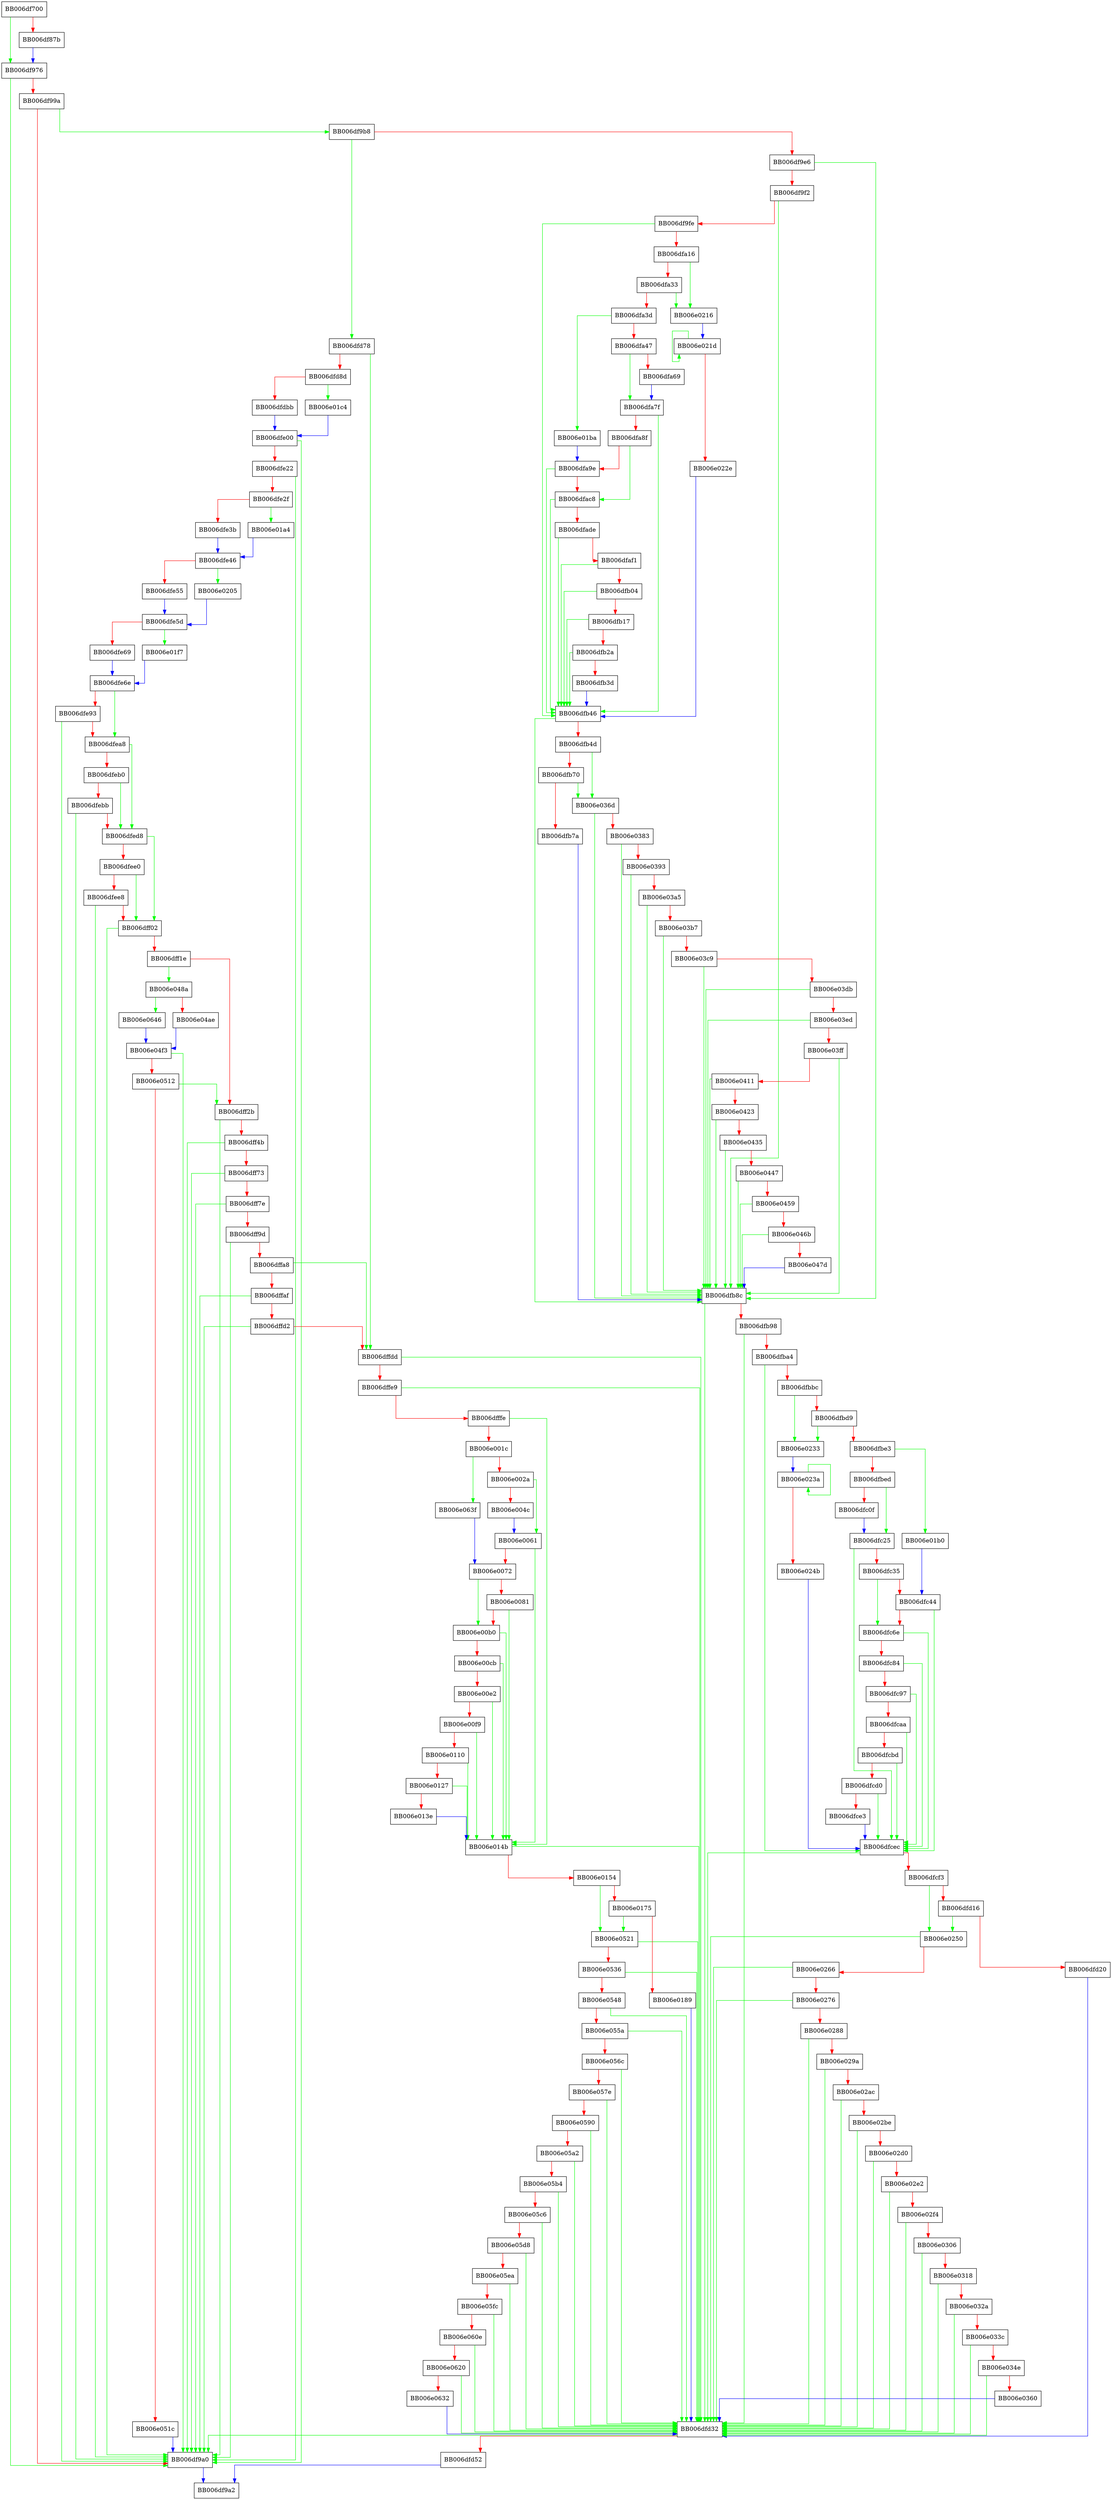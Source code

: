 digraph ctr_update {
  node [shape="box"];
  graph [splines=ortho];
  BB006df700 -> BB006df976 [color="green"];
  BB006df700 -> BB006df87b [color="red"];
  BB006df87b -> BB006df976 [color="blue"];
  BB006df976 -> BB006df9a0 [color="green"];
  BB006df976 -> BB006df99a [color="red"];
  BB006df99a -> BB006df9b8 [color="green"];
  BB006df99a -> BB006df9a0 [color="red"];
  BB006df9a0 -> BB006df9a2 [color="blue"];
  BB006df9b8 -> BB006dfd78 [color="green"];
  BB006df9b8 -> BB006df9e6 [color="red"];
  BB006df9e6 -> BB006dfb8c [color="green"];
  BB006df9e6 -> BB006df9f2 [color="red"];
  BB006df9f2 -> BB006dfb8c [color="green"];
  BB006df9f2 -> BB006df9fe [color="red"];
  BB006df9fe -> BB006dfb46 [color="green"];
  BB006df9fe -> BB006dfa16 [color="red"];
  BB006dfa16 -> BB006e0216 [color="green"];
  BB006dfa16 -> BB006dfa33 [color="red"];
  BB006dfa33 -> BB006e0216 [color="green"];
  BB006dfa33 -> BB006dfa3d [color="red"];
  BB006dfa3d -> BB006e01ba [color="green"];
  BB006dfa3d -> BB006dfa47 [color="red"];
  BB006dfa47 -> BB006dfa7f [color="green"];
  BB006dfa47 -> BB006dfa69 [color="red"];
  BB006dfa69 -> BB006dfa7f [color="blue"];
  BB006dfa7f -> BB006dfb46 [color="green"];
  BB006dfa7f -> BB006dfa8f [color="red"];
  BB006dfa8f -> BB006dfac8 [color="green"];
  BB006dfa8f -> BB006dfa9e [color="red"];
  BB006dfa9e -> BB006dfb46 [color="green"];
  BB006dfa9e -> BB006dfac8 [color="red"];
  BB006dfac8 -> BB006dfb46 [color="green"];
  BB006dfac8 -> BB006dfade [color="red"];
  BB006dfade -> BB006dfb46 [color="green"];
  BB006dfade -> BB006dfaf1 [color="red"];
  BB006dfaf1 -> BB006dfb46 [color="green"];
  BB006dfaf1 -> BB006dfb04 [color="red"];
  BB006dfb04 -> BB006dfb46 [color="green"];
  BB006dfb04 -> BB006dfb17 [color="red"];
  BB006dfb17 -> BB006dfb46 [color="green"];
  BB006dfb17 -> BB006dfb2a [color="red"];
  BB006dfb2a -> BB006dfb46 [color="green"];
  BB006dfb2a -> BB006dfb3d [color="red"];
  BB006dfb3d -> BB006dfb46 [color="blue"];
  BB006dfb46 -> BB006dfb8c [color="green"];
  BB006dfb46 -> BB006dfb4d [color="red"];
  BB006dfb4d -> BB006e036d [color="green"];
  BB006dfb4d -> BB006dfb70 [color="red"];
  BB006dfb70 -> BB006e036d [color="green"];
  BB006dfb70 -> BB006dfb7a [color="red"];
  BB006dfb7a -> BB006dfb8c [color="blue"];
  BB006dfb8c -> BB006dfd32 [color="green"];
  BB006dfb8c -> BB006dfb98 [color="red"];
  BB006dfb98 -> BB006dfd32 [color="green"];
  BB006dfb98 -> BB006dfba4 [color="red"];
  BB006dfba4 -> BB006dfcec [color="green"];
  BB006dfba4 -> BB006dfbbc [color="red"];
  BB006dfbbc -> BB006e0233 [color="green"];
  BB006dfbbc -> BB006dfbd9 [color="red"];
  BB006dfbd9 -> BB006e0233 [color="green"];
  BB006dfbd9 -> BB006dfbe3 [color="red"];
  BB006dfbe3 -> BB006e01b0 [color="green"];
  BB006dfbe3 -> BB006dfbed [color="red"];
  BB006dfbed -> BB006dfc25 [color="green"];
  BB006dfbed -> BB006dfc0f [color="red"];
  BB006dfc0f -> BB006dfc25 [color="blue"];
  BB006dfc25 -> BB006dfcec [color="green"];
  BB006dfc25 -> BB006dfc35 [color="red"];
  BB006dfc35 -> BB006dfc6e [color="green"];
  BB006dfc35 -> BB006dfc44 [color="red"];
  BB006dfc44 -> BB006dfcec [color="green"];
  BB006dfc44 -> BB006dfc6e [color="red"];
  BB006dfc6e -> BB006dfcec [color="green"];
  BB006dfc6e -> BB006dfc84 [color="red"];
  BB006dfc84 -> BB006dfcec [color="green"];
  BB006dfc84 -> BB006dfc97 [color="red"];
  BB006dfc97 -> BB006dfcec [color="green"];
  BB006dfc97 -> BB006dfcaa [color="red"];
  BB006dfcaa -> BB006dfcec [color="green"];
  BB006dfcaa -> BB006dfcbd [color="red"];
  BB006dfcbd -> BB006dfcec [color="green"];
  BB006dfcbd -> BB006dfcd0 [color="red"];
  BB006dfcd0 -> BB006dfcec [color="green"];
  BB006dfcd0 -> BB006dfce3 [color="red"];
  BB006dfce3 -> BB006dfcec [color="blue"];
  BB006dfcec -> BB006dfd32 [color="green"];
  BB006dfcec -> BB006dfcf3 [color="red"];
  BB006dfcf3 -> BB006e0250 [color="green"];
  BB006dfcf3 -> BB006dfd16 [color="red"];
  BB006dfd16 -> BB006e0250 [color="green"];
  BB006dfd16 -> BB006dfd20 [color="red"];
  BB006dfd20 -> BB006dfd32 [color="blue"];
  BB006dfd32 -> BB006df9a0 [color="green"];
  BB006dfd32 -> BB006dfd52 [color="red"];
  BB006dfd52 -> BB006df9a2 [color="blue"];
  BB006dfd78 -> BB006dffdd [color="green"];
  BB006dfd78 -> BB006dfd8d [color="red"];
  BB006dfd8d -> BB006e01c4 [color="green"];
  BB006dfd8d -> BB006dfdbb [color="red"];
  BB006dfdbb -> BB006dfe00 [color="blue"];
  BB006dfe00 -> BB006df9a0 [color="green"];
  BB006dfe00 -> BB006dfe22 [color="red"];
  BB006dfe22 -> BB006df9a0 [color="green"];
  BB006dfe22 -> BB006dfe2f [color="red"];
  BB006dfe2f -> BB006e01a4 [color="green"];
  BB006dfe2f -> BB006dfe3b [color="red"];
  BB006dfe3b -> BB006dfe46 [color="blue"];
  BB006dfe46 -> BB006e0205 [color="green"];
  BB006dfe46 -> BB006dfe55 [color="red"];
  BB006dfe55 -> BB006dfe5d [color="blue"];
  BB006dfe5d -> BB006e01f7 [color="green"];
  BB006dfe5d -> BB006dfe69 [color="red"];
  BB006dfe69 -> BB006dfe6e [color="blue"];
  BB006dfe6e -> BB006dfea8 [color="green"];
  BB006dfe6e -> BB006dfe93 [color="red"];
  BB006dfe93 -> BB006df9a0 [color="green"];
  BB006dfe93 -> BB006dfea8 [color="red"];
  BB006dfea8 -> BB006dfed8 [color="green"];
  BB006dfea8 -> BB006dfeb0 [color="red"];
  BB006dfeb0 -> BB006dfed8 [color="green"];
  BB006dfeb0 -> BB006dfebb [color="red"];
  BB006dfebb -> BB006df9a0 [color="green"];
  BB006dfebb -> BB006dfed8 [color="red"];
  BB006dfed8 -> BB006dff02 [color="green"];
  BB006dfed8 -> BB006dfee0 [color="red"];
  BB006dfee0 -> BB006dff02 [color="green"];
  BB006dfee0 -> BB006dfee8 [color="red"];
  BB006dfee8 -> BB006df9a0 [color="green"];
  BB006dfee8 -> BB006dff02 [color="red"];
  BB006dff02 -> BB006df9a0 [color="green"];
  BB006dff02 -> BB006dff1e [color="red"];
  BB006dff1e -> BB006e048a [color="green"];
  BB006dff1e -> BB006dff2b [color="red"];
  BB006dff2b -> BB006df9a0 [color="green"];
  BB006dff2b -> BB006dff4b [color="red"];
  BB006dff4b -> BB006df9a0 [color="green"];
  BB006dff4b -> BB006dff73 [color="red"];
  BB006dff73 -> BB006df9a0 [color="green"];
  BB006dff73 -> BB006dff7e [color="red"];
  BB006dff7e -> BB006df9a0 [color="green"];
  BB006dff7e -> BB006dff9d [color="red"];
  BB006dff9d -> BB006df9a0 [color="green"];
  BB006dff9d -> BB006dffa8 [color="red"];
  BB006dffa8 -> BB006dffdd [color="green"];
  BB006dffa8 -> BB006dffaf [color="red"];
  BB006dffaf -> BB006df9a0 [color="green"];
  BB006dffaf -> BB006dffd2 [color="red"];
  BB006dffd2 -> BB006df9a0 [color="green"];
  BB006dffd2 -> BB006dffdd [color="red"];
  BB006dffdd -> BB006dfd32 [color="green"];
  BB006dffdd -> BB006dffe9 [color="red"];
  BB006dffe9 -> BB006dfd32 [color="green"];
  BB006dffe9 -> BB006dfffe [color="red"];
  BB006dfffe -> BB006e014b [color="green"];
  BB006dfffe -> BB006e001c [color="red"];
  BB006e001c -> BB006e063f [color="green"];
  BB006e001c -> BB006e002a [color="red"];
  BB006e002a -> BB006e0061 [color="green"];
  BB006e002a -> BB006e004c [color="red"];
  BB006e004c -> BB006e0061 [color="blue"];
  BB006e0061 -> BB006e014b [color="green"];
  BB006e0061 -> BB006e0072 [color="red"];
  BB006e0072 -> BB006e00b0 [color="green"];
  BB006e0072 -> BB006e0081 [color="red"];
  BB006e0081 -> BB006e014b [color="green"];
  BB006e0081 -> BB006e00b0 [color="red"];
  BB006e00b0 -> BB006e014b [color="green"];
  BB006e00b0 -> BB006e00cb [color="red"];
  BB006e00cb -> BB006e014b [color="green"];
  BB006e00cb -> BB006e00e2 [color="red"];
  BB006e00e2 -> BB006e014b [color="green"];
  BB006e00e2 -> BB006e00f9 [color="red"];
  BB006e00f9 -> BB006e014b [color="green"];
  BB006e00f9 -> BB006e0110 [color="red"];
  BB006e0110 -> BB006e014b [color="green"];
  BB006e0110 -> BB006e0127 [color="red"];
  BB006e0127 -> BB006e014b [color="green"];
  BB006e0127 -> BB006e013e [color="red"];
  BB006e013e -> BB006e014b [color="blue"];
  BB006e014b -> BB006dfd32 [color="green"];
  BB006e014b -> BB006e0154 [color="red"];
  BB006e0154 -> BB006e0521 [color="green"];
  BB006e0154 -> BB006e0175 [color="red"];
  BB006e0175 -> BB006e0521 [color="green"];
  BB006e0175 -> BB006e0189 [color="red"];
  BB006e0189 -> BB006dfd32 [color="blue"];
  BB006e01a4 -> BB006dfe46 [color="blue"];
  BB006e01b0 -> BB006dfc44 [color="blue"];
  BB006e01ba -> BB006dfa9e [color="blue"];
  BB006e01c4 -> BB006dfe00 [color="blue"];
  BB006e01f7 -> BB006dfe6e [color="blue"];
  BB006e0205 -> BB006dfe5d [color="blue"];
  BB006e0216 -> BB006e021d [color="blue"];
  BB006e021d -> BB006e021d [color="green"];
  BB006e021d -> BB006e022e [color="red"];
  BB006e022e -> BB006dfb46 [color="blue"];
  BB006e0233 -> BB006e023a [color="blue"];
  BB006e023a -> BB006e023a [color="green"];
  BB006e023a -> BB006e024b [color="red"];
  BB006e024b -> BB006dfcec [color="blue"];
  BB006e0250 -> BB006dfd32 [color="green"];
  BB006e0250 -> BB006e0266 [color="red"];
  BB006e0266 -> BB006dfd32 [color="green"];
  BB006e0266 -> BB006e0276 [color="red"];
  BB006e0276 -> BB006dfd32 [color="green"];
  BB006e0276 -> BB006e0288 [color="red"];
  BB006e0288 -> BB006dfd32 [color="green"];
  BB006e0288 -> BB006e029a [color="red"];
  BB006e029a -> BB006dfd32 [color="green"];
  BB006e029a -> BB006e02ac [color="red"];
  BB006e02ac -> BB006dfd32 [color="green"];
  BB006e02ac -> BB006e02be [color="red"];
  BB006e02be -> BB006dfd32 [color="green"];
  BB006e02be -> BB006e02d0 [color="red"];
  BB006e02d0 -> BB006dfd32 [color="green"];
  BB006e02d0 -> BB006e02e2 [color="red"];
  BB006e02e2 -> BB006dfd32 [color="green"];
  BB006e02e2 -> BB006e02f4 [color="red"];
  BB006e02f4 -> BB006dfd32 [color="green"];
  BB006e02f4 -> BB006e0306 [color="red"];
  BB006e0306 -> BB006dfd32 [color="green"];
  BB006e0306 -> BB006e0318 [color="red"];
  BB006e0318 -> BB006dfd32 [color="green"];
  BB006e0318 -> BB006e032a [color="red"];
  BB006e032a -> BB006dfd32 [color="green"];
  BB006e032a -> BB006e033c [color="red"];
  BB006e033c -> BB006dfd32 [color="green"];
  BB006e033c -> BB006e034e [color="red"];
  BB006e034e -> BB006dfd32 [color="green"];
  BB006e034e -> BB006e0360 [color="red"];
  BB006e0360 -> BB006dfd32 [color="blue"];
  BB006e036d -> BB006dfb8c [color="green"];
  BB006e036d -> BB006e0383 [color="red"];
  BB006e0383 -> BB006dfb8c [color="green"];
  BB006e0383 -> BB006e0393 [color="red"];
  BB006e0393 -> BB006dfb8c [color="green"];
  BB006e0393 -> BB006e03a5 [color="red"];
  BB006e03a5 -> BB006dfb8c [color="green"];
  BB006e03a5 -> BB006e03b7 [color="red"];
  BB006e03b7 -> BB006dfb8c [color="green"];
  BB006e03b7 -> BB006e03c9 [color="red"];
  BB006e03c9 -> BB006dfb8c [color="green"];
  BB006e03c9 -> BB006e03db [color="red"];
  BB006e03db -> BB006dfb8c [color="green"];
  BB006e03db -> BB006e03ed [color="red"];
  BB006e03ed -> BB006dfb8c [color="green"];
  BB006e03ed -> BB006e03ff [color="red"];
  BB006e03ff -> BB006dfb8c [color="green"];
  BB006e03ff -> BB006e0411 [color="red"];
  BB006e0411 -> BB006dfb8c [color="green"];
  BB006e0411 -> BB006e0423 [color="red"];
  BB006e0423 -> BB006dfb8c [color="green"];
  BB006e0423 -> BB006e0435 [color="red"];
  BB006e0435 -> BB006dfb8c [color="green"];
  BB006e0435 -> BB006e0447 [color="red"];
  BB006e0447 -> BB006dfb8c [color="green"];
  BB006e0447 -> BB006e0459 [color="red"];
  BB006e0459 -> BB006dfb8c [color="green"];
  BB006e0459 -> BB006e046b [color="red"];
  BB006e046b -> BB006dfb8c [color="green"];
  BB006e046b -> BB006e047d [color="red"];
  BB006e047d -> BB006dfb8c [color="blue"];
  BB006e048a -> BB006e0646 [color="green"];
  BB006e048a -> BB006e04ae [color="red"];
  BB006e04ae -> BB006e04f3 [color="blue"];
  BB006e04f3 -> BB006df9a0 [color="green"];
  BB006e04f3 -> BB006e0512 [color="red"];
  BB006e0512 -> BB006dff2b [color="green"];
  BB006e0512 -> BB006e051c [color="red"];
  BB006e051c -> BB006df9a0 [color="blue"];
  BB006e0521 -> BB006dfd32 [color="green"];
  BB006e0521 -> BB006e0536 [color="red"];
  BB006e0536 -> BB006dfd32 [color="green"];
  BB006e0536 -> BB006e0548 [color="red"];
  BB006e0548 -> BB006dfd32 [color="green"];
  BB006e0548 -> BB006e055a [color="red"];
  BB006e055a -> BB006dfd32 [color="green"];
  BB006e055a -> BB006e056c [color="red"];
  BB006e056c -> BB006dfd32 [color="green"];
  BB006e056c -> BB006e057e [color="red"];
  BB006e057e -> BB006dfd32 [color="green"];
  BB006e057e -> BB006e0590 [color="red"];
  BB006e0590 -> BB006dfd32 [color="green"];
  BB006e0590 -> BB006e05a2 [color="red"];
  BB006e05a2 -> BB006dfd32 [color="green"];
  BB006e05a2 -> BB006e05b4 [color="red"];
  BB006e05b4 -> BB006dfd32 [color="green"];
  BB006e05b4 -> BB006e05c6 [color="red"];
  BB006e05c6 -> BB006dfd32 [color="green"];
  BB006e05c6 -> BB006e05d8 [color="red"];
  BB006e05d8 -> BB006dfd32 [color="green"];
  BB006e05d8 -> BB006e05ea [color="red"];
  BB006e05ea -> BB006dfd32 [color="green"];
  BB006e05ea -> BB006e05fc [color="red"];
  BB006e05fc -> BB006dfd32 [color="green"];
  BB006e05fc -> BB006e060e [color="red"];
  BB006e060e -> BB006dfd32 [color="green"];
  BB006e060e -> BB006e0620 [color="red"];
  BB006e0620 -> BB006dfd32 [color="green"];
  BB006e0620 -> BB006e0632 [color="red"];
  BB006e0632 -> BB006dfd32 [color="blue"];
  BB006e063f -> BB006e0072 [color="blue"];
  BB006e0646 -> BB006e04f3 [color="blue"];
}